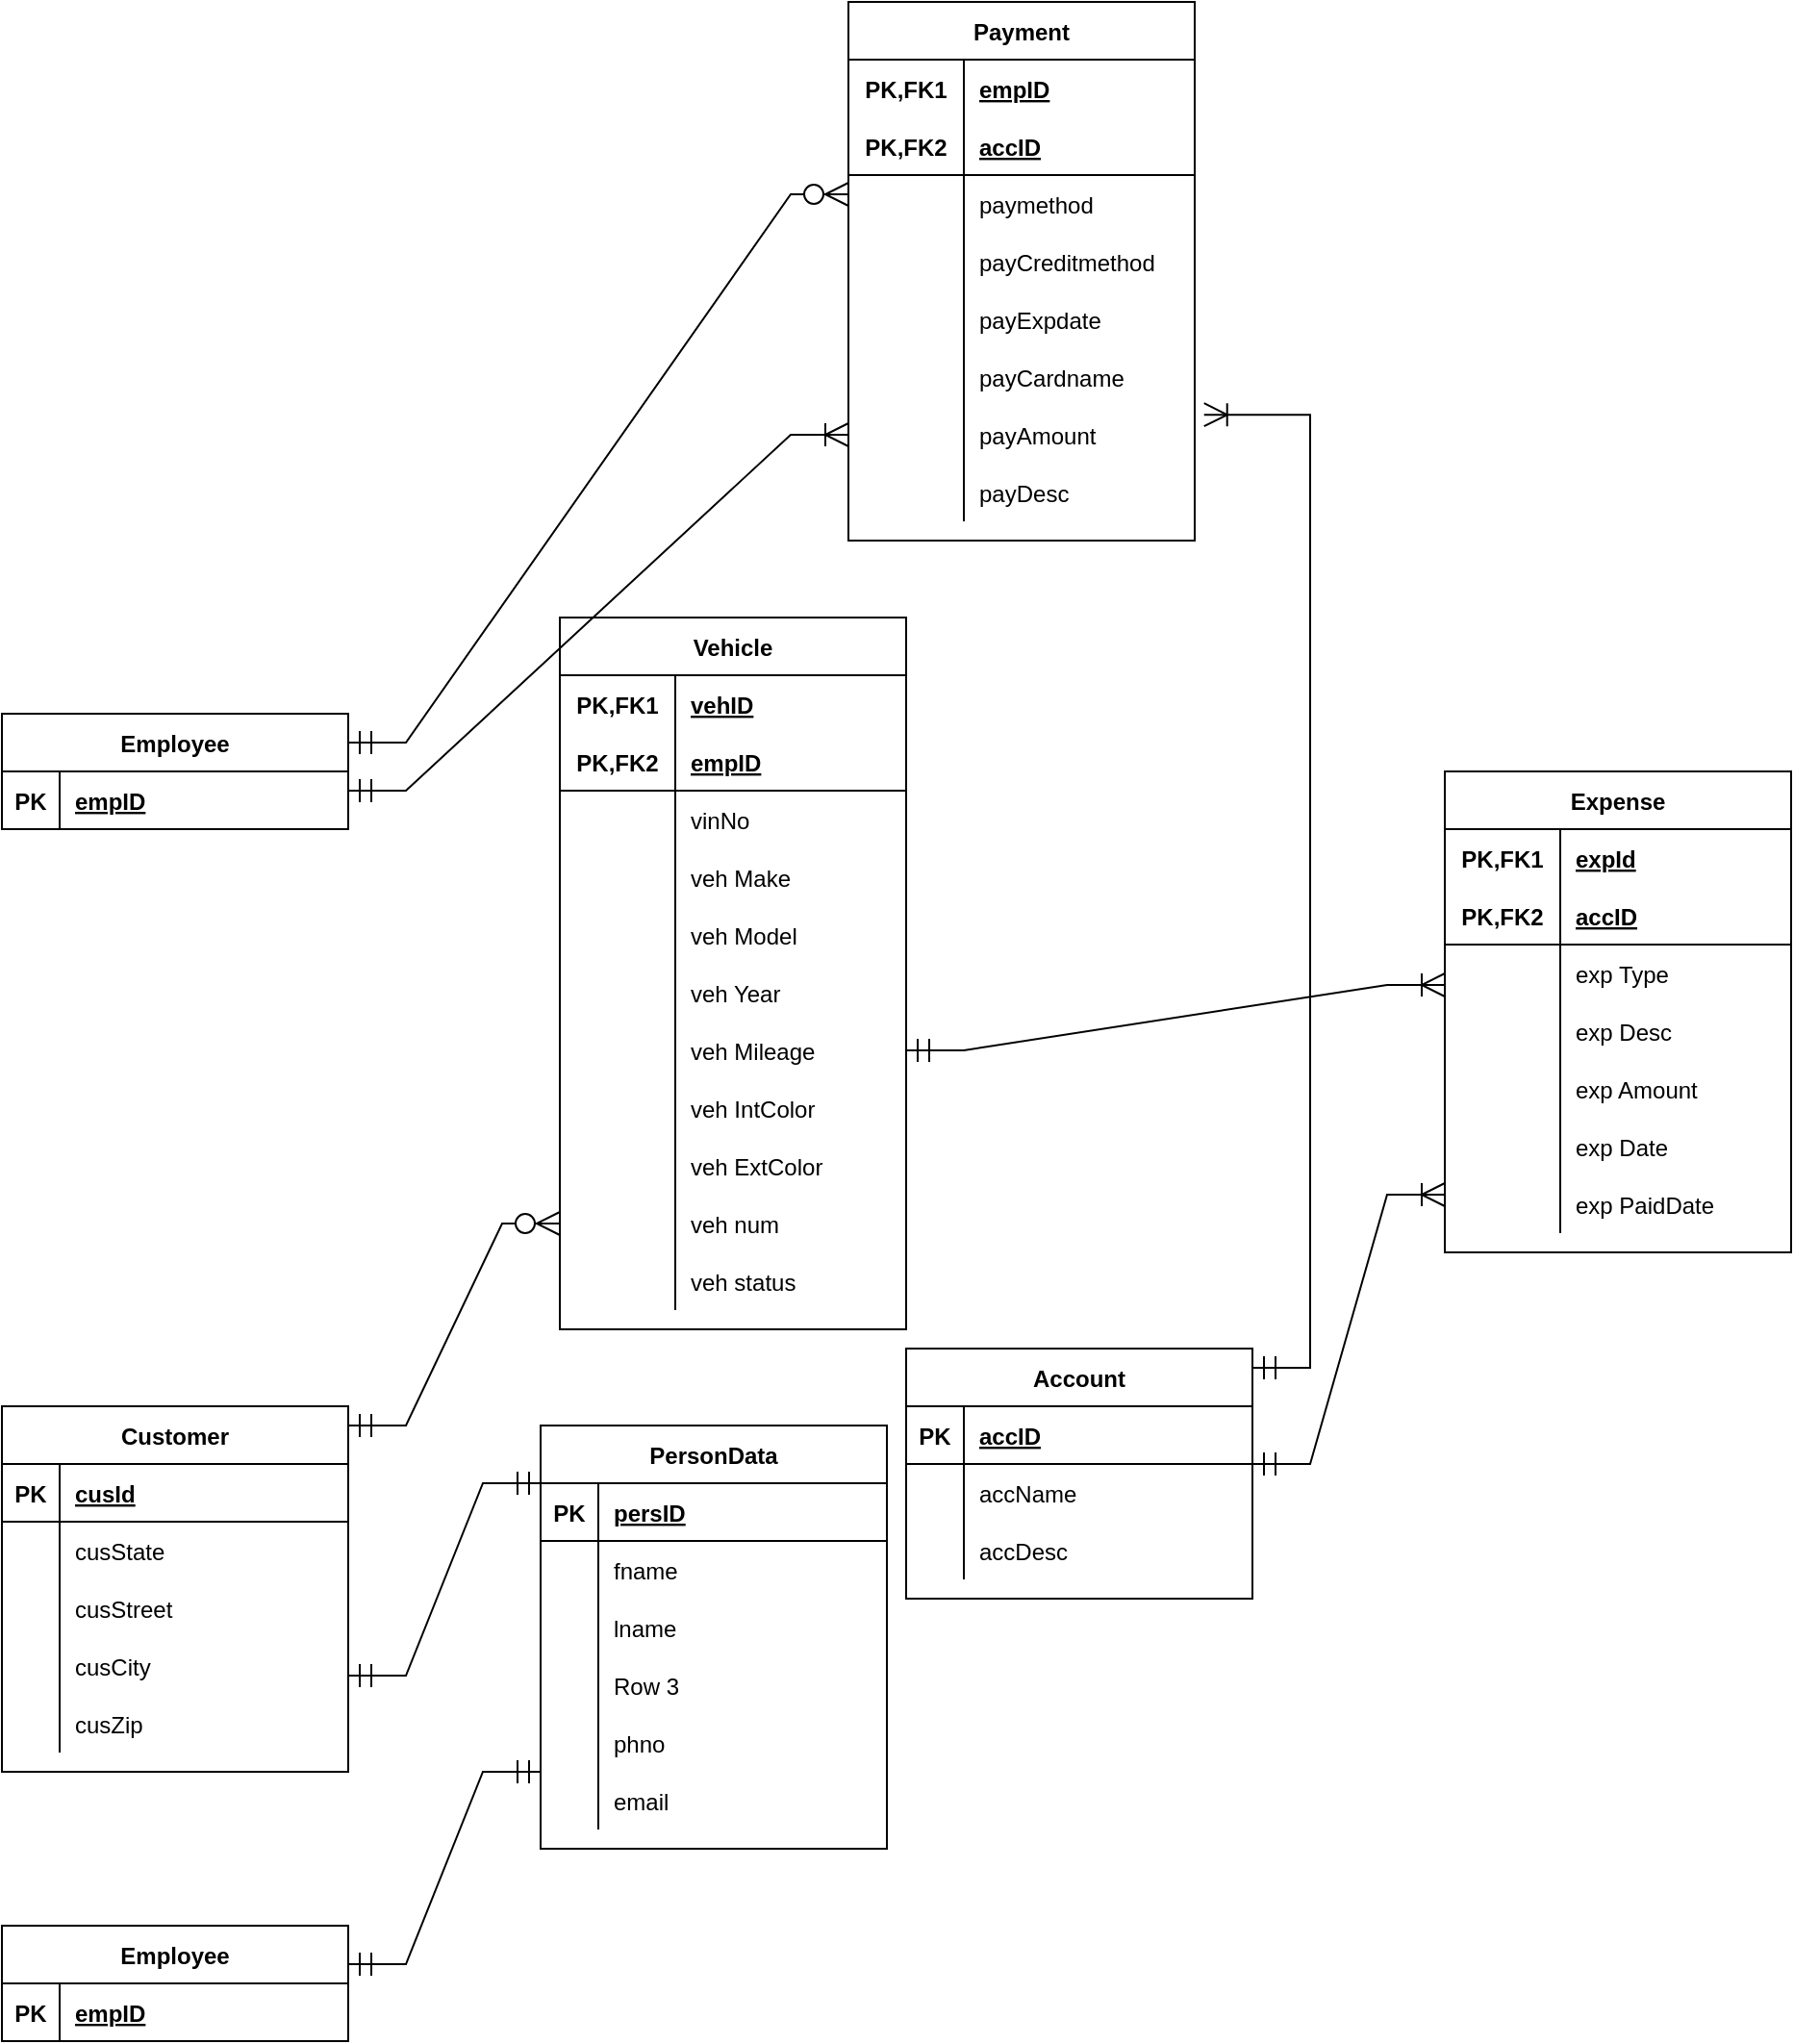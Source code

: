 <mxfile version="18.0.1" type="device"><diagram id="4Thoikx27J-EXRiRnQRD" name="Page-1"><mxGraphModel dx="1038" dy="1679" grid="1" gridSize="10" guides="1" tooltips="1" connect="1" arrows="1" fold="1" page="1" pageScale="1" pageWidth="850" pageHeight="1100" math="0" shadow="0"><root><mxCell id="0"/><mxCell id="1" parent="0"/><mxCell id="e0u_f1TIhSxYAAVkGQD5-9" value="" style="edgeStyle=entityRelationEdgeStyle;fontSize=12;html=1;endArrow=ERoneToMany;startArrow=ERmandOne;rounded=0;startSize=10;endSize=10;" parent="1" edge="1"><mxGeometry width="100" height="100" relative="1" as="geometry"><mxPoint x="680" y="190" as="sourcePoint"/><mxPoint x="780" y="50" as="targetPoint"/></mxGeometry></mxCell><mxCell id="pzxgSYpYToZat6i6vwl2-1" value="Customer" style="shape=table;startSize=30;container=1;collapsible=1;childLayout=tableLayout;fixedRows=1;rowLines=0;fontStyle=1;align=center;resizeLast=1;" parent="1" vertex="1"><mxGeometry x="30" y="160" width="180" height="190" as="geometry"/></mxCell><mxCell id="pzxgSYpYToZat6i6vwl2-2" value="" style="shape=tableRow;horizontal=0;startSize=0;swimlaneHead=0;swimlaneBody=0;fillColor=none;collapsible=0;dropTarget=0;points=[[0,0.5],[1,0.5]];portConstraint=eastwest;top=0;left=0;right=0;bottom=1;" parent="pzxgSYpYToZat6i6vwl2-1" vertex="1"><mxGeometry y="30" width="180" height="30" as="geometry"/></mxCell><mxCell id="pzxgSYpYToZat6i6vwl2-3" value="PK" style="shape=partialRectangle;connectable=0;fillColor=none;top=0;left=0;bottom=0;right=0;fontStyle=1;overflow=hidden;" parent="pzxgSYpYToZat6i6vwl2-2" vertex="1"><mxGeometry width="30" height="30" as="geometry"><mxRectangle width="30" height="30" as="alternateBounds"/></mxGeometry></mxCell><mxCell id="pzxgSYpYToZat6i6vwl2-4" value="cusId" style="shape=partialRectangle;connectable=0;fillColor=none;top=0;left=0;bottom=0;right=0;align=left;spacingLeft=6;fontStyle=5;overflow=hidden;" parent="pzxgSYpYToZat6i6vwl2-2" vertex="1"><mxGeometry x="30" width="150" height="30" as="geometry"><mxRectangle width="150" height="30" as="alternateBounds"/></mxGeometry></mxCell><mxCell id="pzxgSYpYToZat6i6vwl2-5" value="" style="shape=tableRow;horizontal=0;startSize=0;swimlaneHead=0;swimlaneBody=0;fillColor=none;collapsible=0;dropTarget=0;points=[[0,0.5],[1,0.5]];portConstraint=eastwest;top=0;left=0;right=0;bottom=0;" parent="pzxgSYpYToZat6i6vwl2-1" vertex="1"><mxGeometry y="60" width="180" height="30" as="geometry"/></mxCell><mxCell id="pzxgSYpYToZat6i6vwl2-6" value="" style="shape=partialRectangle;connectable=0;fillColor=none;top=0;left=0;bottom=0;right=0;editable=1;overflow=hidden;" parent="pzxgSYpYToZat6i6vwl2-5" vertex="1"><mxGeometry width="30" height="30" as="geometry"><mxRectangle width="30" height="30" as="alternateBounds"/></mxGeometry></mxCell><mxCell id="pzxgSYpYToZat6i6vwl2-7" value="cusState" style="shape=partialRectangle;connectable=0;fillColor=none;top=0;left=0;bottom=0;right=0;align=left;spacingLeft=6;overflow=hidden;" parent="pzxgSYpYToZat6i6vwl2-5" vertex="1"><mxGeometry x="30" width="150" height="30" as="geometry"><mxRectangle width="150" height="30" as="alternateBounds"/></mxGeometry></mxCell><mxCell id="pzxgSYpYToZat6i6vwl2-8" value="" style="shape=tableRow;horizontal=0;startSize=0;swimlaneHead=0;swimlaneBody=0;fillColor=none;collapsible=0;dropTarget=0;points=[[0,0.5],[1,0.5]];portConstraint=eastwest;top=0;left=0;right=0;bottom=0;" parent="pzxgSYpYToZat6i6vwl2-1" vertex="1"><mxGeometry y="90" width="180" height="30" as="geometry"/></mxCell><mxCell id="pzxgSYpYToZat6i6vwl2-9" value="" style="shape=partialRectangle;connectable=0;fillColor=none;top=0;left=0;bottom=0;right=0;editable=1;overflow=hidden;" parent="pzxgSYpYToZat6i6vwl2-8" vertex="1"><mxGeometry width="30" height="30" as="geometry"><mxRectangle width="30" height="30" as="alternateBounds"/></mxGeometry></mxCell><mxCell id="pzxgSYpYToZat6i6vwl2-10" value="cusStreet" style="shape=partialRectangle;connectable=0;fillColor=none;top=0;left=0;bottom=0;right=0;align=left;spacingLeft=6;overflow=hidden;" parent="pzxgSYpYToZat6i6vwl2-8" vertex="1"><mxGeometry x="30" width="150" height="30" as="geometry"><mxRectangle width="150" height="30" as="alternateBounds"/></mxGeometry></mxCell><mxCell id="pzxgSYpYToZat6i6vwl2-11" value="" style="shape=tableRow;horizontal=0;startSize=0;swimlaneHead=0;swimlaneBody=0;fillColor=none;collapsible=0;dropTarget=0;points=[[0,0.5],[1,0.5]];portConstraint=eastwest;top=0;left=0;right=0;bottom=0;" parent="pzxgSYpYToZat6i6vwl2-1" vertex="1"><mxGeometry y="120" width="180" height="30" as="geometry"/></mxCell><mxCell id="pzxgSYpYToZat6i6vwl2-12" value="" style="shape=partialRectangle;connectable=0;fillColor=none;top=0;left=0;bottom=0;right=0;editable=1;overflow=hidden;" parent="pzxgSYpYToZat6i6vwl2-11" vertex="1"><mxGeometry width="30" height="30" as="geometry"><mxRectangle width="30" height="30" as="alternateBounds"/></mxGeometry></mxCell><mxCell id="pzxgSYpYToZat6i6vwl2-13" value="cusCity" style="shape=partialRectangle;connectable=0;fillColor=none;top=0;left=0;bottom=0;right=0;align=left;spacingLeft=6;overflow=hidden;" parent="pzxgSYpYToZat6i6vwl2-11" vertex="1"><mxGeometry x="30" width="150" height="30" as="geometry"><mxRectangle width="150" height="30" as="alternateBounds"/></mxGeometry></mxCell><mxCell id="pzxgSYpYToZat6i6vwl2-14" value="" style="shape=tableRow;horizontal=0;startSize=0;swimlaneHead=0;swimlaneBody=0;fillColor=none;collapsible=0;dropTarget=0;points=[[0,0.5],[1,0.5]];portConstraint=eastwest;top=0;left=0;right=0;bottom=0;" parent="pzxgSYpYToZat6i6vwl2-1" vertex="1"><mxGeometry y="150" width="180" height="30" as="geometry"/></mxCell><mxCell id="pzxgSYpYToZat6i6vwl2-15" value="" style="shape=partialRectangle;connectable=0;fillColor=none;top=0;left=0;bottom=0;right=0;editable=1;overflow=hidden;" parent="pzxgSYpYToZat6i6vwl2-14" vertex="1"><mxGeometry width="30" height="30" as="geometry"><mxRectangle width="30" height="30" as="alternateBounds"/></mxGeometry></mxCell><mxCell id="pzxgSYpYToZat6i6vwl2-16" value="cusZip" style="shape=partialRectangle;connectable=0;fillColor=none;top=0;left=0;bottom=0;right=0;align=left;spacingLeft=6;overflow=hidden;" parent="pzxgSYpYToZat6i6vwl2-14" vertex="1"><mxGeometry x="30" width="150" height="30" as="geometry"><mxRectangle width="150" height="30" as="alternateBounds"/></mxGeometry></mxCell><mxCell id="pzxgSYpYToZat6i6vwl2-17" value="PersonData" style="shape=table;startSize=30;container=1;collapsible=1;childLayout=tableLayout;fixedRows=1;rowLines=0;fontStyle=1;align=center;resizeLast=1;" parent="1" vertex="1"><mxGeometry x="310" y="170" width="180" height="220" as="geometry"/></mxCell><mxCell id="pzxgSYpYToZat6i6vwl2-18" value="" style="shape=tableRow;horizontal=0;startSize=0;swimlaneHead=0;swimlaneBody=0;fillColor=none;collapsible=0;dropTarget=0;points=[[0,0.5],[1,0.5]];portConstraint=eastwest;top=0;left=0;right=0;bottom=1;" parent="pzxgSYpYToZat6i6vwl2-17" vertex="1"><mxGeometry y="30" width="180" height="30" as="geometry"/></mxCell><mxCell id="pzxgSYpYToZat6i6vwl2-19" value="PK" style="shape=partialRectangle;connectable=0;fillColor=none;top=0;left=0;bottom=0;right=0;fontStyle=1;overflow=hidden;" parent="pzxgSYpYToZat6i6vwl2-18" vertex="1"><mxGeometry width="30" height="30" as="geometry"><mxRectangle width="30" height="30" as="alternateBounds"/></mxGeometry></mxCell><mxCell id="pzxgSYpYToZat6i6vwl2-20" value="persID" style="shape=partialRectangle;connectable=0;fillColor=none;top=0;left=0;bottom=0;right=0;align=left;spacingLeft=6;fontStyle=5;overflow=hidden;" parent="pzxgSYpYToZat6i6vwl2-18" vertex="1"><mxGeometry x="30" width="150" height="30" as="geometry"><mxRectangle width="150" height="30" as="alternateBounds"/></mxGeometry></mxCell><mxCell id="pzxgSYpYToZat6i6vwl2-21" value="" style="shape=tableRow;horizontal=0;startSize=0;swimlaneHead=0;swimlaneBody=0;fillColor=none;collapsible=0;dropTarget=0;points=[[0,0.5],[1,0.5]];portConstraint=eastwest;top=0;left=0;right=0;bottom=0;" parent="pzxgSYpYToZat6i6vwl2-17" vertex="1"><mxGeometry y="60" width="180" height="30" as="geometry"/></mxCell><mxCell id="pzxgSYpYToZat6i6vwl2-22" value="" style="shape=partialRectangle;connectable=0;fillColor=none;top=0;left=0;bottom=0;right=0;editable=1;overflow=hidden;" parent="pzxgSYpYToZat6i6vwl2-21" vertex="1"><mxGeometry width="30" height="30" as="geometry"><mxRectangle width="30" height="30" as="alternateBounds"/></mxGeometry></mxCell><mxCell id="pzxgSYpYToZat6i6vwl2-23" value="fname" style="shape=partialRectangle;connectable=0;fillColor=none;top=0;left=0;bottom=0;right=0;align=left;spacingLeft=6;overflow=hidden;" parent="pzxgSYpYToZat6i6vwl2-21" vertex="1"><mxGeometry x="30" width="150" height="30" as="geometry"><mxRectangle width="150" height="30" as="alternateBounds"/></mxGeometry></mxCell><mxCell id="pzxgSYpYToZat6i6vwl2-24" value="" style="shape=tableRow;horizontal=0;startSize=0;swimlaneHead=0;swimlaneBody=0;fillColor=none;collapsible=0;dropTarget=0;points=[[0,0.5],[1,0.5]];portConstraint=eastwest;top=0;left=0;right=0;bottom=0;" parent="pzxgSYpYToZat6i6vwl2-17" vertex="1"><mxGeometry y="90" width="180" height="30" as="geometry"/></mxCell><mxCell id="pzxgSYpYToZat6i6vwl2-25" value="" style="shape=partialRectangle;connectable=0;fillColor=none;top=0;left=0;bottom=0;right=0;editable=1;overflow=hidden;" parent="pzxgSYpYToZat6i6vwl2-24" vertex="1"><mxGeometry width="30" height="30" as="geometry"><mxRectangle width="30" height="30" as="alternateBounds"/></mxGeometry></mxCell><mxCell id="pzxgSYpYToZat6i6vwl2-26" value="lname" style="shape=partialRectangle;connectable=0;fillColor=none;top=0;left=0;bottom=0;right=0;align=left;spacingLeft=6;overflow=hidden;" parent="pzxgSYpYToZat6i6vwl2-24" vertex="1"><mxGeometry x="30" width="150" height="30" as="geometry"><mxRectangle width="150" height="30" as="alternateBounds"/></mxGeometry></mxCell><mxCell id="pzxgSYpYToZat6i6vwl2-27" value="" style="shape=tableRow;horizontal=0;startSize=0;swimlaneHead=0;swimlaneBody=0;fillColor=none;collapsible=0;dropTarget=0;points=[[0,0.5],[1,0.5]];portConstraint=eastwest;top=0;left=0;right=0;bottom=0;" parent="pzxgSYpYToZat6i6vwl2-17" vertex="1"><mxGeometry y="120" width="180" height="30" as="geometry"/></mxCell><mxCell id="pzxgSYpYToZat6i6vwl2-28" value="" style="shape=partialRectangle;connectable=0;fillColor=none;top=0;left=0;bottom=0;right=0;editable=1;overflow=hidden;" parent="pzxgSYpYToZat6i6vwl2-27" vertex="1"><mxGeometry width="30" height="30" as="geometry"><mxRectangle width="30" height="30" as="alternateBounds"/></mxGeometry></mxCell><mxCell id="pzxgSYpYToZat6i6vwl2-29" value="Row 3" style="shape=partialRectangle;connectable=0;fillColor=none;top=0;left=0;bottom=0;right=0;align=left;spacingLeft=6;overflow=hidden;" parent="pzxgSYpYToZat6i6vwl2-27" vertex="1"><mxGeometry x="30" width="150" height="30" as="geometry"><mxRectangle width="150" height="30" as="alternateBounds"/></mxGeometry></mxCell><mxCell id="pzxgSYpYToZat6i6vwl2-30" value="" style="shape=tableRow;horizontal=0;startSize=0;swimlaneHead=0;swimlaneBody=0;fillColor=none;collapsible=0;dropTarget=0;points=[[0,0.5],[1,0.5]];portConstraint=eastwest;top=0;left=0;right=0;bottom=0;" parent="pzxgSYpYToZat6i6vwl2-17" vertex="1"><mxGeometry y="150" width="180" height="30" as="geometry"/></mxCell><mxCell id="pzxgSYpYToZat6i6vwl2-31" value="" style="shape=partialRectangle;connectable=0;fillColor=none;top=0;left=0;bottom=0;right=0;editable=1;overflow=hidden;" parent="pzxgSYpYToZat6i6vwl2-30" vertex="1"><mxGeometry width="30" height="30" as="geometry"><mxRectangle width="30" height="30" as="alternateBounds"/></mxGeometry></mxCell><mxCell id="pzxgSYpYToZat6i6vwl2-32" value="phno" style="shape=partialRectangle;connectable=0;fillColor=none;top=0;left=0;bottom=0;right=0;align=left;spacingLeft=6;overflow=hidden;" parent="pzxgSYpYToZat6i6vwl2-30" vertex="1"><mxGeometry x="30" width="150" height="30" as="geometry"><mxRectangle width="150" height="30" as="alternateBounds"/></mxGeometry></mxCell><mxCell id="pzxgSYpYToZat6i6vwl2-33" value="" style="shape=tableRow;horizontal=0;startSize=0;swimlaneHead=0;swimlaneBody=0;fillColor=none;collapsible=0;dropTarget=0;points=[[0,0.5],[1,0.5]];portConstraint=eastwest;top=0;left=0;right=0;bottom=0;" parent="pzxgSYpYToZat6i6vwl2-17" vertex="1"><mxGeometry y="180" width="180" height="30" as="geometry"/></mxCell><mxCell id="pzxgSYpYToZat6i6vwl2-34" value="" style="shape=partialRectangle;connectable=0;fillColor=none;top=0;left=0;bottom=0;right=0;editable=1;overflow=hidden;" parent="pzxgSYpYToZat6i6vwl2-33" vertex="1"><mxGeometry width="30" height="30" as="geometry"><mxRectangle width="30" height="30" as="alternateBounds"/></mxGeometry></mxCell><mxCell id="pzxgSYpYToZat6i6vwl2-35" value="email" style="shape=partialRectangle;connectable=0;fillColor=none;top=0;left=0;bottom=0;right=0;align=left;spacingLeft=6;overflow=hidden;" parent="pzxgSYpYToZat6i6vwl2-33" vertex="1"><mxGeometry x="30" width="150" height="30" as="geometry"><mxRectangle width="150" height="30" as="alternateBounds"/></mxGeometry></mxCell><mxCell id="pzxgSYpYToZat6i6vwl2-36" value="Employee" style="shape=table;startSize=30;container=1;collapsible=1;childLayout=tableLayout;fixedRows=1;rowLines=0;fontStyle=1;align=center;resizeLast=1;" parent="1" vertex="1"><mxGeometry x="30" y="430" width="180" height="60" as="geometry"/></mxCell><mxCell id="pzxgSYpYToZat6i6vwl2-37" value="" style="shape=tableRow;horizontal=0;startSize=0;swimlaneHead=0;swimlaneBody=0;fillColor=none;collapsible=0;dropTarget=0;points=[[0,0.5],[1,0.5]];portConstraint=eastwest;top=0;left=0;right=0;bottom=1;" parent="pzxgSYpYToZat6i6vwl2-36" vertex="1"><mxGeometry y="30" width="180" height="30" as="geometry"/></mxCell><mxCell id="pzxgSYpYToZat6i6vwl2-38" value="PK" style="shape=partialRectangle;connectable=0;fillColor=none;top=0;left=0;bottom=0;right=0;fontStyle=1;overflow=hidden;" parent="pzxgSYpYToZat6i6vwl2-37" vertex="1"><mxGeometry width="30" height="30" as="geometry"><mxRectangle width="30" height="30" as="alternateBounds"/></mxGeometry></mxCell><mxCell id="pzxgSYpYToZat6i6vwl2-39" value="empID" style="shape=partialRectangle;connectable=0;fillColor=none;top=0;left=0;bottom=0;right=0;align=left;spacingLeft=6;fontStyle=5;overflow=hidden;" parent="pzxgSYpYToZat6i6vwl2-37" vertex="1"><mxGeometry x="30" width="150" height="30" as="geometry"><mxRectangle width="150" height="30" as="alternateBounds"/></mxGeometry></mxCell><mxCell id="pzxgSYpYToZat6i6vwl2-49" value="Vehicle" style="shape=table;startSize=30;container=1;collapsible=1;childLayout=tableLayout;fixedRows=1;rowLines=0;fontStyle=1;align=center;resizeLast=1;" parent="1" vertex="1"><mxGeometry x="320" y="-250" width="180" height="370" as="geometry"/></mxCell><mxCell id="pzxgSYpYToZat6i6vwl2-50" value="" style="shape=tableRow;horizontal=0;startSize=0;swimlaneHead=0;swimlaneBody=0;fillColor=none;collapsible=0;dropTarget=0;points=[[0,0.5],[1,0.5]];portConstraint=eastwest;top=0;left=0;right=0;bottom=0;" parent="pzxgSYpYToZat6i6vwl2-49" vertex="1"><mxGeometry y="30" width="180" height="30" as="geometry"/></mxCell><mxCell id="pzxgSYpYToZat6i6vwl2-51" value="PK,FK1" style="shape=partialRectangle;connectable=0;fillColor=none;top=0;left=0;bottom=0;right=0;fontStyle=1;overflow=hidden;" parent="pzxgSYpYToZat6i6vwl2-50" vertex="1"><mxGeometry width="60" height="30" as="geometry"><mxRectangle width="60" height="30" as="alternateBounds"/></mxGeometry></mxCell><mxCell id="pzxgSYpYToZat6i6vwl2-52" value="vehID" style="shape=partialRectangle;connectable=0;fillColor=none;top=0;left=0;bottom=0;right=0;align=left;spacingLeft=6;fontStyle=5;overflow=hidden;" parent="pzxgSYpYToZat6i6vwl2-50" vertex="1"><mxGeometry x="60" width="120" height="30" as="geometry"><mxRectangle width="120" height="30" as="alternateBounds"/></mxGeometry></mxCell><mxCell id="pzxgSYpYToZat6i6vwl2-53" value="" style="shape=tableRow;horizontal=0;startSize=0;swimlaneHead=0;swimlaneBody=0;fillColor=none;collapsible=0;dropTarget=0;points=[[0,0.5],[1,0.5]];portConstraint=eastwest;top=0;left=0;right=0;bottom=1;" parent="pzxgSYpYToZat6i6vwl2-49" vertex="1"><mxGeometry y="60" width="180" height="30" as="geometry"/></mxCell><mxCell id="pzxgSYpYToZat6i6vwl2-54" value="PK,FK2" style="shape=partialRectangle;connectable=0;fillColor=none;top=0;left=0;bottom=0;right=0;fontStyle=1;overflow=hidden;" parent="pzxgSYpYToZat6i6vwl2-53" vertex="1"><mxGeometry width="60" height="30" as="geometry"><mxRectangle width="60" height="30" as="alternateBounds"/></mxGeometry></mxCell><mxCell id="pzxgSYpYToZat6i6vwl2-55" value="empID" style="shape=partialRectangle;connectable=0;fillColor=none;top=0;left=0;bottom=0;right=0;align=left;spacingLeft=6;fontStyle=5;overflow=hidden;" parent="pzxgSYpYToZat6i6vwl2-53" vertex="1"><mxGeometry x="60" width="120" height="30" as="geometry"><mxRectangle width="120" height="30" as="alternateBounds"/></mxGeometry></mxCell><mxCell id="pzxgSYpYToZat6i6vwl2-56" value="" style="shape=tableRow;horizontal=0;startSize=0;swimlaneHead=0;swimlaneBody=0;fillColor=none;collapsible=0;dropTarget=0;points=[[0,0.5],[1,0.5]];portConstraint=eastwest;top=0;left=0;right=0;bottom=0;" parent="pzxgSYpYToZat6i6vwl2-49" vertex="1"><mxGeometry y="90" width="180" height="30" as="geometry"/></mxCell><mxCell id="pzxgSYpYToZat6i6vwl2-57" value="" style="shape=partialRectangle;connectable=0;fillColor=none;top=0;left=0;bottom=0;right=0;editable=1;overflow=hidden;" parent="pzxgSYpYToZat6i6vwl2-56" vertex="1"><mxGeometry width="60" height="30" as="geometry"><mxRectangle width="60" height="30" as="alternateBounds"/></mxGeometry></mxCell><mxCell id="pzxgSYpYToZat6i6vwl2-58" value="vinNo" style="shape=partialRectangle;connectable=0;fillColor=none;top=0;left=0;bottom=0;right=0;align=left;spacingLeft=6;overflow=hidden;" parent="pzxgSYpYToZat6i6vwl2-56" vertex="1"><mxGeometry x="60" width="120" height="30" as="geometry"><mxRectangle width="120" height="30" as="alternateBounds"/></mxGeometry></mxCell><mxCell id="pzxgSYpYToZat6i6vwl2-59" value="" style="shape=tableRow;horizontal=0;startSize=0;swimlaneHead=0;swimlaneBody=0;fillColor=none;collapsible=0;dropTarget=0;points=[[0,0.5],[1,0.5]];portConstraint=eastwest;top=0;left=0;right=0;bottom=0;" parent="pzxgSYpYToZat6i6vwl2-49" vertex="1"><mxGeometry y="120" width="180" height="30" as="geometry"/></mxCell><mxCell id="pzxgSYpYToZat6i6vwl2-60" value="" style="shape=partialRectangle;connectable=0;fillColor=none;top=0;left=0;bottom=0;right=0;editable=1;overflow=hidden;" parent="pzxgSYpYToZat6i6vwl2-59" vertex="1"><mxGeometry width="60" height="30" as="geometry"><mxRectangle width="60" height="30" as="alternateBounds"/></mxGeometry></mxCell><mxCell id="pzxgSYpYToZat6i6vwl2-61" value="veh Make" style="shape=partialRectangle;connectable=0;fillColor=none;top=0;left=0;bottom=0;right=0;align=left;spacingLeft=6;overflow=hidden;" parent="pzxgSYpYToZat6i6vwl2-59" vertex="1"><mxGeometry x="60" width="120" height="30" as="geometry"><mxRectangle width="120" height="30" as="alternateBounds"/></mxGeometry></mxCell><mxCell id="pzxgSYpYToZat6i6vwl2-62" value="" style="shape=tableRow;horizontal=0;startSize=0;swimlaneHead=0;swimlaneBody=0;fillColor=none;collapsible=0;dropTarget=0;points=[[0,0.5],[1,0.5]];portConstraint=eastwest;top=0;left=0;right=0;bottom=0;" parent="pzxgSYpYToZat6i6vwl2-49" vertex="1"><mxGeometry y="150" width="180" height="30" as="geometry"/></mxCell><mxCell id="pzxgSYpYToZat6i6vwl2-63" value="" style="shape=partialRectangle;connectable=0;fillColor=none;top=0;left=0;bottom=0;right=0;editable=1;overflow=hidden;" parent="pzxgSYpYToZat6i6vwl2-62" vertex="1"><mxGeometry width="60" height="30" as="geometry"><mxRectangle width="60" height="30" as="alternateBounds"/></mxGeometry></mxCell><mxCell id="pzxgSYpYToZat6i6vwl2-64" value="veh Model" style="shape=partialRectangle;connectable=0;fillColor=none;top=0;left=0;bottom=0;right=0;align=left;spacingLeft=6;overflow=hidden;" parent="pzxgSYpYToZat6i6vwl2-62" vertex="1"><mxGeometry x="60" width="120" height="30" as="geometry"><mxRectangle width="120" height="30" as="alternateBounds"/></mxGeometry></mxCell><mxCell id="pzxgSYpYToZat6i6vwl2-65" value="" style="shape=tableRow;horizontal=0;startSize=0;swimlaneHead=0;swimlaneBody=0;fillColor=none;collapsible=0;dropTarget=0;points=[[0,0.5],[1,0.5]];portConstraint=eastwest;top=0;left=0;right=0;bottom=0;" parent="pzxgSYpYToZat6i6vwl2-49" vertex="1"><mxGeometry y="180" width="180" height="30" as="geometry"/></mxCell><mxCell id="pzxgSYpYToZat6i6vwl2-66" value="" style="shape=partialRectangle;connectable=0;fillColor=none;top=0;left=0;bottom=0;right=0;editable=1;overflow=hidden;" parent="pzxgSYpYToZat6i6vwl2-65" vertex="1"><mxGeometry width="60" height="30" as="geometry"><mxRectangle width="60" height="30" as="alternateBounds"/></mxGeometry></mxCell><mxCell id="pzxgSYpYToZat6i6vwl2-67" value="veh Year" style="shape=partialRectangle;connectable=0;fillColor=none;top=0;left=0;bottom=0;right=0;align=left;spacingLeft=6;overflow=hidden;" parent="pzxgSYpYToZat6i6vwl2-65" vertex="1"><mxGeometry x="60" width="120" height="30" as="geometry"><mxRectangle width="120" height="30" as="alternateBounds"/></mxGeometry></mxCell><mxCell id="pzxgSYpYToZat6i6vwl2-68" value="" style="shape=tableRow;horizontal=0;startSize=0;swimlaneHead=0;swimlaneBody=0;fillColor=none;collapsible=0;dropTarget=0;points=[[0,0.5],[1,0.5]];portConstraint=eastwest;top=0;left=0;right=0;bottom=0;" parent="pzxgSYpYToZat6i6vwl2-49" vertex="1"><mxGeometry y="210" width="180" height="30" as="geometry"/></mxCell><mxCell id="pzxgSYpYToZat6i6vwl2-69" value="" style="shape=partialRectangle;connectable=0;fillColor=none;top=0;left=0;bottom=0;right=0;editable=1;overflow=hidden;" parent="pzxgSYpYToZat6i6vwl2-68" vertex="1"><mxGeometry width="60" height="30" as="geometry"><mxRectangle width="60" height="30" as="alternateBounds"/></mxGeometry></mxCell><mxCell id="pzxgSYpYToZat6i6vwl2-70" value="veh Mileage" style="shape=partialRectangle;connectable=0;fillColor=none;top=0;left=0;bottom=0;right=0;align=left;spacingLeft=6;overflow=hidden;" parent="pzxgSYpYToZat6i6vwl2-68" vertex="1"><mxGeometry x="60" width="120" height="30" as="geometry"><mxRectangle width="120" height="30" as="alternateBounds"/></mxGeometry></mxCell><mxCell id="pzxgSYpYToZat6i6vwl2-71" value="" style="shape=tableRow;horizontal=0;startSize=0;swimlaneHead=0;swimlaneBody=0;fillColor=none;collapsible=0;dropTarget=0;points=[[0,0.5],[1,0.5]];portConstraint=eastwest;top=0;left=0;right=0;bottom=0;" parent="pzxgSYpYToZat6i6vwl2-49" vertex="1"><mxGeometry y="240" width="180" height="30" as="geometry"/></mxCell><mxCell id="pzxgSYpYToZat6i6vwl2-72" value="" style="shape=partialRectangle;connectable=0;fillColor=none;top=0;left=0;bottom=0;right=0;editable=1;overflow=hidden;" parent="pzxgSYpYToZat6i6vwl2-71" vertex="1"><mxGeometry width="60" height="30" as="geometry"><mxRectangle width="60" height="30" as="alternateBounds"/></mxGeometry></mxCell><mxCell id="pzxgSYpYToZat6i6vwl2-73" value="veh IntColor" style="shape=partialRectangle;connectable=0;fillColor=none;top=0;left=0;bottom=0;right=0;align=left;spacingLeft=6;overflow=hidden;" parent="pzxgSYpYToZat6i6vwl2-71" vertex="1"><mxGeometry x="60" width="120" height="30" as="geometry"><mxRectangle width="120" height="30" as="alternateBounds"/></mxGeometry></mxCell><mxCell id="pzxgSYpYToZat6i6vwl2-74" value="" style="shape=tableRow;horizontal=0;startSize=0;swimlaneHead=0;swimlaneBody=0;fillColor=none;collapsible=0;dropTarget=0;points=[[0,0.5],[1,0.5]];portConstraint=eastwest;top=0;left=0;right=0;bottom=0;" parent="pzxgSYpYToZat6i6vwl2-49" vertex="1"><mxGeometry y="270" width="180" height="30" as="geometry"/></mxCell><mxCell id="pzxgSYpYToZat6i6vwl2-75" value="" style="shape=partialRectangle;connectable=0;fillColor=none;top=0;left=0;bottom=0;right=0;editable=1;overflow=hidden;" parent="pzxgSYpYToZat6i6vwl2-74" vertex="1"><mxGeometry width="60" height="30" as="geometry"><mxRectangle width="60" height="30" as="alternateBounds"/></mxGeometry></mxCell><mxCell id="pzxgSYpYToZat6i6vwl2-76" value="veh ExtColor" style="shape=partialRectangle;connectable=0;fillColor=none;top=0;left=0;bottom=0;right=0;align=left;spacingLeft=6;overflow=hidden;" parent="pzxgSYpYToZat6i6vwl2-74" vertex="1"><mxGeometry x="60" width="120" height="30" as="geometry"><mxRectangle width="120" height="30" as="alternateBounds"/></mxGeometry></mxCell><mxCell id="pzxgSYpYToZat6i6vwl2-77" value="" style="shape=tableRow;horizontal=0;startSize=0;swimlaneHead=0;swimlaneBody=0;fillColor=none;collapsible=0;dropTarget=0;points=[[0,0.5],[1,0.5]];portConstraint=eastwest;top=0;left=0;right=0;bottom=0;" parent="pzxgSYpYToZat6i6vwl2-49" vertex="1"><mxGeometry y="300" width="180" height="30" as="geometry"/></mxCell><mxCell id="pzxgSYpYToZat6i6vwl2-78" value="" style="shape=partialRectangle;connectable=0;fillColor=none;top=0;left=0;bottom=0;right=0;editable=1;overflow=hidden;" parent="pzxgSYpYToZat6i6vwl2-77" vertex="1"><mxGeometry width="60" height="30" as="geometry"><mxRectangle width="60" height="30" as="alternateBounds"/></mxGeometry></mxCell><mxCell id="pzxgSYpYToZat6i6vwl2-79" value="veh num" style="shape=partialRectangle;connectable=0;fillColor=none;top=0;left=0;bottom=0;right=0;align=left;spacingLeft=6;overflow=hidden;" parent="pzxgSYpYToZat6i6vwl2-77" vertex="1"><mxGeometry x="60" width="120" height="30" as="geometry"><mxRectangle width="120" height="30" as="alternateBounds"/></mxGeometry></mxCell><mxCell id="pzxgSYpYToZat6i6vwl2-80" value="" style="shape=tableRow;horizontal=0;startSize=0;swimlaneHead=0;swimlaneBody=0;fillColor=none;collapsible=0;dropTarget=0;points=[[0,0.5],[1,0.5]];portConstraint=eastwest;top=0;left=0;right=0;bottom=0;" parent="pzxgSYpYToZat6i6vwl2-49" vertex="1"><mxGeometry y="330" width="180" height="30" as="geometry"/></mxCell><mxCell id="pzxgSYpYToZat6i6vwl2-81" value="" style="shape=partialRectangle;connectable=0;fillColor=none;top=0;left=0;bottom=0;right=0;editable=1;overflow=hidden;" parent="pzxgSYpYToZat6i6vwl2-80" vertex="1"><mxGeometry width="60" height="30" as="geometry"><mxRectangle width="60" height="30" as="alternateBounds"/></mxGeometry></mxCell><mxCell id="pzxgSYpYToZat6i6vwl2-82" value="veh status" style="shape=partialRectangle;connectable=0;fillColor=none;top=0;left=0;bottom=0;right=0;align=left;spacingLeft=6;overflow=hidden;" parent="pzxgSYpYToZat6i6vwl2-80" vertex="1"><mxGeometry x="60" width="120" height="30" as="geometry"><mxRectangle width="120" height="30" as="alternateBounds"/></mxGeometry></mxCell><mxCell id="pzxgSYpYToZat6i6vwl2-83" value="Account" style="shape=table;startSize=30;container=1;collapsible=1;childLayout=tableLayout;fixedRows=1;rowLines=0;fontStyle=1;align=center;resizeLast=1;" parent="1" vertex="1"><mxGeometry x="500" y="130" width="180" height="130" as="geometry"/></mxCell><mxCell id="pzxgSYpYToZat6i6vwl2-84" value="" style="shape=tableRow;horizontal=0;startSize=0;swimlaneHead=0;swimlaneBody=0;fillColor=none;collapsible=0;dropTarget=0;points=[[0,0.5],[1,0.5]];portConstraint=eastwest;top=0;left=0;right=0;bottom=1;" parent="pzxgSYpYToZat6i6vwl2-83" vertex="1"><mxGeometry y="30" width="180" height="30" as="geometry"/></mxCell><mxCell id="pzxgSYpYToZat6i6vwl2-85" value="PK" style="shape=partialRectangle;connectable=0;fillColor=none;top=0;left=0;bottom=0;right=0;fontStyle=1;overflow=hidden;" parent="pzxgSYpYToZat6i6vwl2-84" vertex="1"><mxGeometry width="30" height="30" as="geometry"><mxRectangle width="30" height="30" as="alternateBounds"/></mxGeometry></mxCell><mxCell id="pzxgSYpYToZat6i6vwl2-86" value="accID" style="shape=partialRectangle;connectable=0;fillColor=none;top=0;left=0;bottom=0;right=0;align=left;spacingLeft=6;fontStyle=5;overflow=hidden;" parent="pzxgSYpYToZat6i6vwl2-84" vertex="1"><mxGeometry x="30" width="150" height="30" as="geometry"><mxRectangle width="150" height="30" as="alternateBounds"/></mxGeometry></mxCell><mxCell id="pzxgSYpYToZat6i6vwl2-87" value="" style="shape=tableRow;horizontal=0;startSize=0;swimlaneHead=0;swimlaneBody=0;fillColor=none;collapsible=0;dropTarget=0;points=[[0,0.5],[1,0.5]];portConstraint=eastwest;top=0;left=0;right=0;bottom=0;" parent="pzxgSYpYToZat6i6vwl2-83" vertex="1"><mxGeometry y="60" width="180" height="30" as="geometry"/></mxCell><mxCell id="pzxgSYpYToZat6i6vwl2-88" value="" style="shape=partialRectangle;connectable=0;fillColor=none;top=0;left=0;bottom=0;right=0;editable=1;overflow=hidden;" parent="pzxgSYpYToZat6i6vwl2-87" vertex="1"><mxGeometry width="30" height="30" as="geometry"><mxRectangle width="30" height="30" as="alternateBounds"/></mxGeometry></mxCell><mxCell id="pzxgSYpYToZat6i6vwl2-89" value="accName" style="shape=partialRectangle;connectable=0;fillColor=none;top=0;left=0;bottom=0;right=0;align=left;spacingLeft=6;overflow=hidden;" parent="pzxgSYpYToZat6i6vwl2-87" vertex="1"><mxGeometry x="30" width="150" height="30" as="geometry"><mxRectangle width="150" height="30" as="alternateBounds"/></mxGeometry></mxCell><mxCell id="pzxgSYpYToZat6i6vwl2-90" value="" style="shape=tableRow;horizontal=0;startSize=0;swimlaneHead=0;swimlaneBody=0;fillColor=none;collapsible=0;dropTarget=0;points=[[0,0.5],[1,0.5]];portConstraint=eastwest;top=0;left=0;right=0;bottom=0;" parent="pzxgSYpYToZat6i6vwl2-83" vertex="1"><mxGeometry y="90" width="180" height="30" as="geometry"/></mxCell><mxCell id="pzxgSYpYToZat6i6vwl2-91" value="" style="shape=partialRectangle;connectable=0;fillColor=none;top=0;left=0;bottom=0;right=0;editable=1;overflow=hidden;" parent="pzxgSYpYToZat6i6vwl2-90" vertex="1"><mxGeometry width="30" height="30" as="geometry"><mxRectangle width="30" height="30" as="alternateBounds"/></mxGeometry></mxCell><mxCell id="pzxgSYpYToZat6i6vwl2-92" value="accDesc" style="shape=partialRectangle;connectable=0;fillColor=none;top=0;left=0;bottom=0;right=0;align=left;spacingLeft=6;overflow=hidden;" parent="pzxgSYpYToZat6i6vwl2-90" vertex="1"><mxGeometry x="30" width="150" height="30" as="geometry"><mxRectangle width="150" height="30" as="alternateBounds"/></mxGeometry></mxCell><mxCell id="pzxgSYpYToZat6i6vwl2-96" value="Payment" style="shape=table;startSize=30;container=1;collapsible=1;childLayout=tableLayout;fixedRows=1;rowLines=0;fontStyle=1;align=center;resizeLast=1;" parent="1" vertex="1"><mxGeometry x="470" y="-570" width="180" height="280" as="geometry"/></mxCell><mxCell id="pzxgSYpYToZat6i6vwl2-97" value="" style="shape=tableRow;horizontal=0;startSize=0;swimlaneHead=0;swimlaneBody=0;fillColor=none;collapsible=0;dropTarget=0;points=[[0,0.5],[1,0.5]];portConstraint=eastwest;top=0;left=0;right=0;bottom=0;" parent="pzxgSYpYToZat6i6vwl2-96" vertex="1"><mxGeometry y="30" width="180" height="30" as="geometry"/></mxCell><mxCell id="pzxgSYpYToZat6i6vwl2-98" value="PK,FK1" style="shape=partialRectangle;connectable=0;fillColor=none;top=0;left=0;bottom=0;right=0;fontStyle=1;overflow=hidden;" parent="pzxgSYpYToZat6i6vwl2-97" vertex="1"><mxGeometry width="60" height="30" as="geometry"><mxRectangle width="60" height="30" as="alternateBounds"/></mxGeometry></mxCell><mxCell id="pzxgSYpYToZat6i6vwl2-99" value="empID" style="shape=partialRectangle;connectable=0;fillColor=none;top=0;left=0;bottom=0;right=0;align=left;spacingLeft=6;fontStyle=5;overflow=hidden;" parent="pzxgSYpYToZat6i6vwl2-97" vertex="1"><mxGeometry x="60" width="120" height="30" as="geometry"><mxRectangle width="120" height="30" as="alternateBounds"/></mxGeometry></mxCell><mxCell id="pzxgSYpYToZat6i6vwl2-100" value="" style="shape=tableRow;horizontal=0;startSize=0;swimlaneHead=0;swimlaneBody=0;fillColor=none;collapsible=0;dropTarget=0;points=[[0,0.5],[1,0.5]];portConstraint=eastwest;top=0;left=0;right=0;bottom=1;" parent="pzxgSYpYToZat6i6vwl2-96" vertex="1"><mxGeometry y="60" width="180" height="30" as="geometry"/></mxCell><mxCell id="pzxgSYpYToZat6i6vwl2-101" value="PK,FK2" style="shape=partialRectangle;connectable=0;fillColor=none;top=0;left=0;bottom=0;right=0;fontStyle=1;overflow=hidden;" parent="pzxgSYpYToZat6i6vwl2-100" vertex="1"><mxGeometry width="60" height="30" as="geometry"><mxRectangle width="60" height="30" as="alternateBounds"/></mxGeometry></mxCell><mxCell id="pzxgSYpYToZat6i6vwl2-102" value="accID" style="shape=partialRectangle;connectable=0;fillColor=none;top=0;left=0;bottom=0;right=0;align=left;spacingLeft=6;fontStyle=5;overflow=hidden;" parent="pzxgSYpYToZat6i6vwl2-100" vertex="1"><mxGeometry x="60" width="120" height="30" as="geometry"><mxRectangle width="120" height="30" as="alternateBounds"/></mxGeometry></mxCell><mxCell id="pzxgSYpYToZat6i6vwl2-103" value="" style="shape=tableRow;horizontal=0;startSize=0;swimlaneHead=0;swimlaneBody=0;fillColor=none;collapsible=0;dropTarget=0;points=[[0,0.5],[1,0.5]];portConstraint=eastwest;top=0;left=0;right=0;bottom=0;" parent="pzxgSYpYToZat6i6vwl2-96" vertex="1"><mxGeometry y="90" width="180" height="30" as="geometry"/></mxCell><mxCell id="pzxgSYpYToZat6i6vwl2-104" value="" style="shape=partialRectangle;connectable=0;fillColor=none;top=0;left=0;bottom=0;right=0;editable=1;overflow=hidden;" parent="pzxgSYpYToZat6i6vwl2-103" vertex="1"><mxGeometry width="60" height="30" as="geometry"><mxRectangle width="60" height="30" as="alternateBounds"/></mxGeometry></mxCell><mxCell id="pzxgSYpYToZat6i6vwl2-105" value="paymethod" style="shape=partialRectangle;connectable=0;fillColor=none;top=0;left=0;bottom=0;right=0;align=left;spacingLeft=6;overflow=hidden;" parent="pzxgSYpYToZat6i6vwl2-103" vertex="1"><mxGeometry x="60" width="120" height="30" as="geometry"><mxRectangle width="120" height="30" as="alternateBounds"/></mxGeometry></mxCell><mxCell id="pzxgSYpYToZat6i6vwl2-106" value="" style="shape=tableRow;horizontal=0;startSize=0;swimlaneHead=0;swimlaneBody=0;fillColor=none;collapsible=0;dropTarget=0;points=[[0,0.5],[1,0.5]];portConstraint=eastwest;top=0;left=0;right=0;bottom=0;" parent="pzxgSYpYToZat6i6vwl2-96" vertex="1"><mxGeometry y="120" width="180" height="30" as="geometry"/></mxCell><mxCell id="pzxgSYpYToZat6i6vwl2-107" value="" style="shape=partialRectangle;connectable=0;fillColor=none;top=0;left=0;bottom=0;right=0;editable=1;overflow=hidden;" parent="pzxgSYpYToZat6i6vwl2-106" vertex="1"><mxGeometry width="60" height="30" as="geometry"><mxRectangle width="60" height="30" as="alternateBounds"/></mxGeometry></mxCell><mxCell id="pzxgSYpYToZat6i6vwl2-108" value="payCreditmethod" style="shape=partialRectangle;connectable=0;fillColor=none;top=0;left=0;bottom=0;right=0;align=left;spacingLeft=6;overflow=hidden;" parent="pzxgSYpYToZat6i6vwl2-106" vertex="1"><mxGeometry x="60" width="120" height="30" as="geometry"><mxRectangle width="120" height="30" as="alternateBounds"/></mxGeometry></mxCell><mxCell id="pzxgSYpYToZat6i6vwl2-109" value="" style="shape=tableRow;horizontal=0;startSize=0;swimlaneHead=0;swimlaneBody=0;fillColor=none;collapsible=0;dropTarget=0;points=[[0,0.5],[1,0.5]];portConstraint=eastwest;top=0;left=0;right=0;bottom=0;" parent="pzxgSYpYToZat6i6vwl2-96" vertex="1"><mxGeometry y="150" width="180" height="30" as="geometry"/></mxCell><mxCell id="pzxgSYpYToZat6i6vwl2-110" value="" style="shape=partialRectangle;connectable=0;fillColor=none;top=0;left=0;bottom=0;right=0;editable=1;overflow=hidden;" parent="pzxgSYpYToZat6i6vwl2-109" vertex="1"><mxGeometry width="60" height="30" as="geometry"><mxRectangle width="60" height="30" as="alternateBounds"/></mxGeometry></mxCell><mxCell id="pzxgSYpYToZat6i6vwl2-111" value="payExpdate" style="shape=partialRectangle;connectable=0;fillColor=none;top=0;left=0;bottom=0;right=0;align=left;spacingLeft=6;overflow=hidden;" parent="pzxgSYpYToZat6i6vwl2-109" vertex="1"><mxGeometry x="60" width="120" height="30" as="geometry"><mxRectangle width="120" height="30" as="alternateBounds"/></mxGeometry></mxCell><mxCell id="pzxgSYpYToZat6i6vwl2-112" value="" style="shape=tableRow;horizontal=0;startSize=0;swimlaneHead=0;swimlaneBody=0;fillColor=none;collapsible=0;dropTarget=0;points=[[0,0.5],[1,0.5]];portConstraint=eastwest;top=0;left=0;right=0;bottom=0;" parent="pzxgSYpYToZat6i6vwl2-96" vertex="1"><mxGeometry y="180" width="180" height="30" as="geometry"/></mxCell><mxCell id="pzxgSYpYToZat6i6vwl2-113" value="" style="shape=partialRectangle;connectable=0;fillColor=none;top=0;left=0;bottom=0;right=0;editable=1;overflow=hidden;" parent="pzxgSYpYToZat6i6vwl2-112" vertex="1"><mxGeometry width="60" height="30" as="geometry"><mxRectangle width="60" height="30" as="alternateBounds"/></mxGeometry></mxCell><mxCell id="pzxgSYpYToZat6i6vwl2-114" value="payCardname" style="shape=partialRectangle;connectable=0;fillColor=none;top=0;left=0;bottom=0;right=0;align=left;spacingLeft=6;overflow=hidden;" parent="pzxgSYpYToZat6i6vwl2-112" vertex="1"><mxGeometry x="60" width="120" height="30" as="geometry"><mxRectangle width="120" height="30" as="alternateBounds"/></mxGeometry></mxCell><mxCell id="pzxgSYpYToZat6i6vwl2-115" value="" style="shape=tableRow;horizontal=0;startSize=0;swimlaneHead=0;swimlaneBody=0;fillColor=none;collapsible=0;dropTarget=0;points=[[0,0.5],[1,0.5]];portConstraint=eastwest;top=0;left=0;right=0;bottom=0;" parent="pzxgSYpYToZat6i6vwl2-96" vertex="1"><mxGeometry y="210" width="180" height="30" as="geometry"/></mxCell><mxCell id="pzxgSYpYToZat6i6vwl2-116" value="" style="shape=partialRectangle;connectable=0;fillColor=none;top=0;left=0;bottom=0;right=0;editable=1;overflow=hidden;" parent="pzxgSYpYToZat6i6vwl2-115" vertex="1"><mxGeometry width="60" height="30" as="geometry"><mxRectangle width="60" height="30" as="alternateBounds"/></mxGeometry></mxCell><mxCell id="pzxgSYpYToZat6i6vwl2-117" value="payAmount" style="shape=partialRectangle;connectable=0;fillColor=none;top=0;left=0;bottom=0;right=0;align=left;spacingLeft=6;overflow=hidden;" parent="pzxgSYpYToZat6i6vwl2-115" vertex="1"><mxGeometry x="60" width="120" height="30" as="geometry"><mxRectangle width="120" height="30" as="alternateBounds"/></mxGeometry></mxCell><mxCell id="pzxgSYpYToZat6i6vwl2-118" value="" style="shape=tableRow;horizontal=0;startSize=0;swimlaneHead=0;swimlaneBody=0;fillColor=none;collapsible=0;dropTarget=0;points=[[0,0.5],[1,0.5]];portConstraint=eastwest;top=0;left=0;right=0;bottom=0;" parent="pzxgSYpYToZat6i6vwl2-96" vertex="1"><mxGeometry y="240" width="180" height="30" as="geometry"/></mxCell><mxCell id="pzxgSYpYToZat6i6vwl2-119" value="" style="shape=partialRectangle;connectable=0;fillColor=none;top=0;left=0;bottom=0;right=0;editable=1;overflow=hidden;" parent="pzxgSYpYToZat6i6vwl2-118" vertex="1"><mxGeometry width="60" height="30" as="geometry"><mxRectangle width="60" height="30" as="alternateBounds"/></mxGeometry></mxCell><mxCell id="pzxgSYpYToZat6i6vwl2-120" value="payDesc" style="shape=partialRectangle;connectable=0;fillColor=none;top=0;left=0;bottom=0;right=0;align=left;spacingLeft=6;overflow=hidden;" parent="pzxgSYpYToZat6i6vwl2-118" vertex="1"><mxGeometry x="60" width="120" height="30" as="geometry"><mxRectangle width="120" height="30" as="alternateBounds"/></mxGeometry></mxCell><mxCell id="pzxgSYpYToZat6i6vwl2-121" value="Expense" style="shape=table;startSize=30;container=1;collapsible=1;childLayout=tableLayout;fixedRows=1;rowLines=0;fontStyle=1;align=center;resizeLast=1;" parent="1" vertex="1"><mxGeometry x="780" y="-170" width="180" height="250" as="geometry"/></mxCell><mxCell id="pzxgSYpYToZat6i6vwl2-122" value="" style="shape=tableRow;horizontal=0;startSize=0;swimlaneHead=0;swimlaneBody=0;fillColor=none;collapsible=0;dropTarget=0;points=[[0,0.5],[1,0.5]];portConstraint=eastwest;top=0;left=0;right=0;bottom=0;" parent="pzxgSYpYToZat6i6vwl2-121" vertex="1"><mxGeometry y="30" width="180" height="30" as="geometry"/></mxCell><mxCell id="pzxgSYpYToZat6i6vwl2-123" value="PK,FK1" style="shape=partialRectangle;connectable=0;fillColor=none;top=0;left=0;bottom=0;right=0;fontStyle=1;overflow=hidden;" parent="pzxgSYpYToZat6i6vwl2-122" vertex="1"><mxGeometry width="60" height="30" as="geometry"><mxRectangle width="60" height="30" as="alternateBounds"/></mxGeometry></mxCell><mxCell id="pzxgSYpYToZat6i6vwl2-124" value="expId" style="shape=partialRectangle;connectable=0;fillColor=none;top=0;left=0;bottom=0;right=0;align=left;spacingLeft=6;fontStyle=5;overflow=hidden;" parent="pzxgSYpYToZat6i6vwl2-122" vertex="1"><mxGeometry x="60" width="120" height="30" as="geometry"><mxRectangle width="120" height="30" as="alternateBounds"/></mxGeometry></mxCell><mxCell id="pzxgSYpYToZat6i6vwl2-125" value="" style="shape=tableRow;horizontal=0;startSize=0;swimlaneHead=0;swimlaneBody=0;fillColor=none;collapsible=0;dropTarget=0;points=[[0,0.5],[1,0.5]];portConstraint=eastwest;top=0;left=0;right=0;bottom=1;" parent="pzxgSYpYToZat6i6vwl2-121" vertex="1"><mxGeometry y="60" width="180" height="30" as="geometry"/></mxCell><mxCell id="pzxgSYpYToZat6i6vwl2-126" value="PK,FK2" style="shape=partialRectangle;connectable=0;fillColor=none;top=0;left=0;bottom=0;right=0;fontStyle=1;overflow=hidden;" parent="pzxgSYpYToZat6i6vwl2-125" vertex="1"><mxGeometry width="60" height="30" as="geometry"><mxRectangle width="60" height="30" as="alternateBounds"/></mxGeometry></mxCell><mxCell id="pzxgSYpYToZat6i6vwl2-127" value="accID" style="shape=partialRectangle;connectable=0;fillColor=none;top=0;left=0;bottom=0;right=0;align=left;spacingLeft=6;fontStyle=5;overflow=hidden;" parent="pzxgSYpYToZat6i6vwl2-125" vertex="1"><mxGeometry x="60" width="120" height="30" as="geometry"><mxRectangle width="120" height="30" as="alternateBounds"/></mxGeometry></mxCell><mxCell id="pzxgSYpYToZat6i6vwl2-128" value="" style="shape=tableRow;horizontal=0;startSize=0;swimlaneHead=0;swimlaneBody=0;fillColor=none;collapsible=0;dropTarget=0;points=[[0,0.5],[1,0.5]];portConstraint=eastwest;top=0;left=0;right=0;bottom=0;" parent="pzxgSYpYToZat6i6vwl2-121" vertex="1"><mxGeometry y="90" width="180" height="30" as="geometry"/></mxCell><mxCell id="pzxgSYpYToZat6i6vwl2-129" value="" style="shape=partialRectangle;connectable=0;fillColor=none;top=0;left=0;bottom=0;right=0;editable=1;overflow=hidden;" parent="pzxgSYpYToZat6i6vwl2-128" vertex="1"><mxGeometry width="60" height="30" as="geometry"><mxRectangle width="60" height="30" as="alternateBounds"/></mxGeometry></mxCell><mxCell id="pzxgSYpYToZat6i6vwl2-130" value="exp Type" style="shape=partialRectangle;connectable=0;fillColor=none;top=0;left=0;bottom=0;right=0;align=left;spacingLeft=6;overflow=hidden;" parent="pzxgSYpYToZat6i6vwl2-128" vertex="1"><mxGeometry x="60" width="120" height="30" as="geometry"><mxRectangle width="120" height="30" as="alternateBounds"/></mxGeometry></mxCell><mxCell id="pzxgSYpYToZat6i6vwl2-131" value="" style="shape=tableRow;horizontal=0;startSize=0;swimlaneHead=0;swimlaneBody=0;fillColor=none;collapsible=0;dropTarget=0;points=[[0,0.5],[1,0.5]];portConstraint=eastwest;top=0;left=0;right=0;bottom=0;" parent="pzxgSYpYToZat6i6vwl2-121" vertex="1"><mxGeometry y="120" width="180" height="30" as="geometry"/></mxCell><mxCell id="pzxgSYpYToZat6i6vwl2-132" value="" style="shape=partialRectangle;connectable=0;fillColor=none;top=0;left=0;bottom=0;right=0;editable=1;overflow=hidden;" parent="pzxgSYpYToZat6i6vwl2-131" vertex="1"><mxGeometry width="60" height="30" as="geometry"><mxRectangle width="60" height="30" as="alternateBounds"/></mxGeometry></mxCell><mxCell id="pzxgSYpYToZat6i6vwl2-133" value="exp Desc" style="shape=partialRectangle;connectable=0;fillColor=none;top=0;left=0;bottom=0;right=0;align=left;spacingLeft=6;overflow=hidden;" parent="pzxgSYpYToZat6i6vwl2-131" vertex="1"><mxGeometry x="60" width="120" height="30" as="geometry"><mxRectangle width="120" height="30" as="alternateBounds"/></mxGeometry></mxCell><mxCell id="pzxgSYpYToZat6i6vwl2-134" value="" style="shape=tableRow;horizontal=0;startSize=0;swimlaneHead=0;swimlaneBody=0;fillColor=none;collapsible=0;dropTarget=0;points=[[0,0.5],[1,0.5]];portConstraint=eastwest;top=0;left=0;right=0;bottom=0;" parent="pzxgSYpYToZat6i6vwl2-121" vertex="1"><mxGeometry y="150" width="180" height="30" as="geometry"/></mxCell><mxCell id="pzxgSYpYToZat6i6vwl2-135" value="" style="shape=partialRectangle;connectable=0;fillColor=none;top=0;left=0;bottom=0;right=0;editable=1;overflow=hidden;" parent="pzxgSYpYToZat6i6vwl2-134" vertex="1"><mxGeometry width="60" height="30" as="geometry"><mxRectangle width="60" height="30" as="alternateBounds"/></mxGeometry></mxCell><mxCell id="pzxgSYpYToZat6i6vwl2-136" value="exp Amount" style="shape=partialRectangle;connectable=0;fillColor=none;top=0;left=0;bottom=0;right=0;align=left;spacingLeft=6;overflow=hidden;" parent="pzxgSYpYToZat6i6vwl2-134" vertex="1"><mxGeometry x="60" width="120" height="30" as="geometry"><mxRectangle width="120" height="30" as="alternateBounds"/></mxGeometry></mxCell><mxCell id="pzxgSYpYToZat6i6vwl2-137" value="" style="shape=tableRow;horizontal=0;startSize=0;swimlaneHead=0;swimlaneBody=0;fillColor=none;collapsible=0;dropTarget=0;points=[[0,0.5],[1,0.5]];portConstraint=eastwest;top=0;left=0;right=0;bottom=0;" parent="pzxgSYpYToZat6i6vwl2-121" vertex="1"><mxGeometry y="180" width="180" height="30" as="geometry"/></mxCell><mxCell id="pzxgSYpYToZat6i6vwl2-138" value="" style="shape=partialRectangle;connectable=0;fillColor=none;top=0;left=0;bottom=0;right=0;editable=1;overflow=hidden;" parent="pzxgSYpYToZat6i6vwl2-137" vertex="1"><mxGeometry width="60" height="30" as="geometry"><mxRectangle width="60" height="30" as="alternateBounds"/></mxGeometry></mxCell><mxCell id="pzxgSYpYToZat6i6vwl2-139" value="exp Date" style="shape=partialRectangle;connectable=0;fillColor=none;top=0;left=0;bottom=0;right=0;align=left;spacingLeft=6;overflow=hidden;" parent="pzxgSYpYToZat6i6vwl2-137" vertex="1"><mxGeometry x="60" width="120" height="30" as="geometry"><mxRectangle width="120" height="30" as="alternateBounds"/></mxGeometry></mxCell><mxCell id="pzxgSYpYToZat6i6vwl2-140" value="" style="shape=tableRow;horizontal=0;startSize=0;swimlaneHead=0;swimlaneBody=0;fillColor=none;collapsible=0;dropTarget=0;points=[[0,0.5],[1,0.5]];portConstraint=eastwest;top=0;left=0;right=0;bottom=0;" parent="pzxgSYpYToZat6i6vwl2-121" vertex="1"><mxGeometry y="210" width="180" height="30" as="geometry"/></mxCell><mxCell id="pzxgSYpYToZat6i6vwl2-141" value="" style="shape=partialRectangle;connectable=0;fillColor=none;top=0;left=0;bottom=0;right=0;editable=1;overflow=hidden;" parent="pzxgSYpYToZat6i6vwl2-140" vertex="1"><mxGeometry width="60" height="30" as="geometry"><mxRectangle width="60" height="30" as="alternateBounds"/></mxGeometry></mxCell><mxCell id="pzxgSYpYToZat6i6vwl2-142" value="exp PaidDate" style="shape=partialRectangle;connectable=0;fillColor=none;top=0;left=0;bottom=0;right=0;align=left;spacingLeft=6;overflow=hidden;" parent="pzxgSYpYToZat6i6vwl2-140" vertex="1"><mxGeometry x="60" width="120" height="30" as="geometry"><mxRectangle width="120" height="30" as="alternateBounds"/></mxGeometry></mxCell><mxCell id="pzxgSYpYToZat6i6vwl2-143" value="" style="edgeStyle=entityRelationEdgeStyle;fontSize=12;html=1;endArrow=ERmandOne;startArrow=ERmandOne;rounded=0;endSize=10;jumpSize=10;startSize=10;" parent="1" edge="1"><mxGeometry width="100" height="100" relative="1" as="geometry"><mxPoint x="210" y="300" as="sourcePoint"/><mxPoint x="310" y="200" as="targetPoint"/></mxGeometry></mxCell><mxCell id="pzxgSYpYToZat6i6vwl2-144" value="" style="edgeStyle=entityRelationEdgeStyle;fontSize=12;html=1;endArrow=ERmandOne;startArrow=ERmandOne;rounded=0;endSize=10;jumpSize=10;startSize=10;" parent="1" edge="1"><mxGeometry width="100" height="100" relative="1" as="geometry"><mxPoint x="210" y="450" as="sourcePoint"/><mxPoint x="310" y="350" as="targetPoint"/></mxGeometry></mxCell><mxCell id="e0u_f1TIhSxYAAVkGQD5-2" value="Employee" style="shape=table;startSize=30;container=1;collapsible=1;childLayout=tableLayout;fixedRows=1;rowLines=0;fontStyle=1;align=center;resizeLast=1;" parent="1" vertex="1"><mxGeometry x="30" y="-200" width="180" height="60" as="geometry"/></mxCell><mxCell id="e0u_f1TIhSxYAAVkGQD5-3" value="" style="shape=tableRow;horizontal=0;startSize=0;swimlaneHead=0;swimlaneBody=0;fillColor=none;collapsible=0;dropTarget=0;points=[[0,0.5],[1,0.5]];portConstraint=eastwest;top=0;left=0;right=0;bottom=1;" parent="e0u_f1TIhSxYAAVkGQD5-2" vertex="1"><mxGeometry y="30" width="180" height="30" as="geometry"/></mxCell><mxCell id="e0u_f1TIhSxYAAVkGQD5-4" value="PK" style="shape=partialRectangle;connectable=0;fillColor=none;top=0;left=0;bottom=0;right=0;fontStyle=1;overflow=hidden;" parent="e0u_f1TIhSxYAAVkGQD5-3" vertex="1"><mxGeometry width="30" height="30" as="geometry"><mxRectangle width="30" height="30" as="alternateBounds"/></mxGeometry></mxCell><mxCell id="e0u_f1TIhSxYAAVkGQD5-5" value="empID" style="shape=partialRectangle;connectable=0;fillColor=none;top=0;left=0;bottom=0;right=0;align=left;spacingLeft=6;fontStyle=5;overflow=hidden;" parent="e0u_f1TIhSxYAAVkGQD5-3" vertex="1"><mxGeometry x="30" width="150" height="30" as="geometry"><mxRectangle width="150" height="30" as="alternateBounds"/></mxGeometry></mxCell><mxCell id="e0u_f1TIhSxYAAVkGQD5-8" value="" style="edgeStyle=entityRelationEdgeStyle;fontSize=12;html=1;endArrow=ERoneToMany;startArrow=ERmandOne;rounded=0;startSize=10;endSize=10;exitX=1;exitY=0.5;exitDx=0;exitDy=0;" parent="1" source="pzxgSYpYToZat6i6vwl2-68" edge="1"><mxGeometry width="100" height="100" relative="1" as="geometry"><mxPoint x="490" y="-70" as="sourcePoint"/><mxPoint x="780" y="-59" as="targetPoint"/></mxGeometry></mxCell><mxCell id="e0u_f1TIhSxYAAVkGQD5-6" value="" style="edgeStyle=entityRelationEdgeStyle;fontSize=12;html=1;endArrow=ERzeroToMany;startArrow=ERmandOne;rounded=0;endSize=10;startSize=10;exitX=1;exitY=0.25;exitDx=0;exitDy=0;" parent="1" edge="1" source="e0u_f1TIhSxYAAVkGQD5-2"><mxGeometry width="100" height="100" relative="1" as="geometry"><mxPoint x="190" y="-200" as="sourcePoint"/><mxPoint x="470" y="-470" as="targetPoint"/></mxGeometry></mxCell><mxCell id="e0u_f1TIhSxYAAVkGQD5-10" value="" style="edgeStyle=entityRelationEdgeStyle;fontSize=12;html=1;endArrow=ERoneToMany;startArrow=ERmandOne;rounded=0;startSize=10;endSize=10;entryX=1.027;entryY=0.153;entryDx=0;entryDy=0;entryPerimeter=0;" parent="1" target="pzxgSYpYToZat6i6vwl2-115" edge="1"><mxGeometry width="100" height="100" relative="1" as="geometry"><mxPoint x="680" y="140" as="sourcePoint"/><mxPoint x="825.68" y="0.19" as="targetPoint"/></mxGeometry></mxCell><mxCell id="e0u_f1TIhSxYAAVkGQD5-1" value="" style="edgeStyle=entityRelationEdgeStyle;fontSize=12;html=1;endArrow=ERzeroToMany;startArrow=ERmandOne;rounded=0;endSize=10;startSize=10;entryX=0;entryY=0.5;entryDx=0;entryDy=0;" parent="1" edge="1" target="pzxgSYpYToZat6i6vwl2-77"><mxGeometry width="100" height="100" relative="1" as="geometry"><mxPoint x="210" y="170" as="sourcePoint"/><mxPoint x="310" y="70" as="targetPoint"/></mxGeometry></mxCell><mxCell id="e0u_f1TIhSxYAAVkGQD5-7" value="" style="edgeStyle=entityRelationEdgeStyle;fontSize=12;html=1;endArrow=ERoneToMany;startArrow=ERmandOne;rounded=0;startSize=10;endSize=10;entryX=0;entryY=0.5;entryDx=0;entryDy=0;" parent="1" edge="1" target="pzxgSYpYToZat6i6vwl2-115"><mxGeometry width="100" height="100" relative="1" as="geometry"><mxPoint x="210" y="-160" as="sourcePoint"/><mxPoint x="310" y="-260" as="targetPoint"/></mxGeometry></mxCell></root></mxGraphModel></diagram></mxfile>